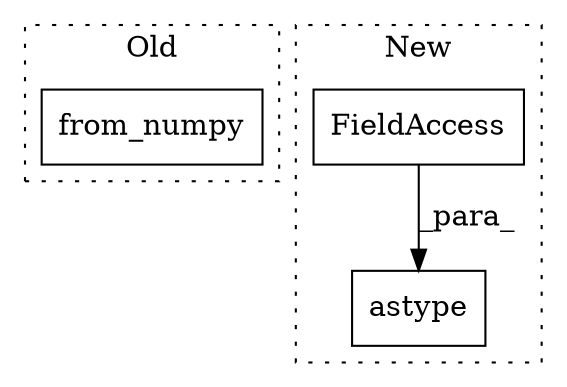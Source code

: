 digraph G {
subgraph cluster0 {
1 [label="from_numpy" a="32" s="4508,4525" l="11,1" shape="box"];
label = "Old";
style="dotted";
}
subgraph cluster1 {
2 [label="astype" a="32" s="14926,14946" l="7,1" shape="box"];
3 [label="FieldAccess" a="22" s="14933" l="13" shape="box"];
label = "New";
style="dotted";
}
3 -> 2 [label="_para_"];
}